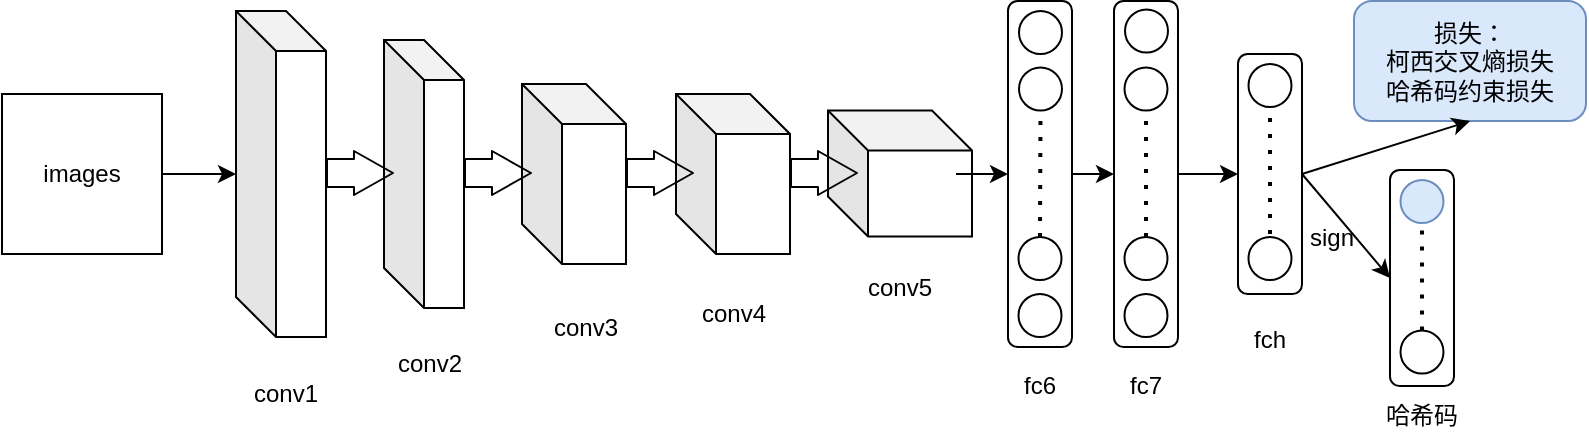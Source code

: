 <mxfile version="14.6.9" type="github">
  <diagram id="HBIsmfsJWA4zhFUqbbgt" name="Page-1">
    <mxGraphModel dx="942" dy="624" grid="0" gridSize="10" guides="1" tooltips="1" connect="1" arrows="1" fold="1" page="1" pageScale="1" pageWidth="827" pageHeight="1169" math="0" shadow="0">
      <root>
        <mxCell id="0" />
        <mxCell id="1" parent="0" />
        <mxCell id="NSWClLgl1WzTpq_IJOki-1" value="" style="shape=cube;whiteSpace=wrap;html=1;boundedLbl=1;backgroundOutline=1;darkOpacity=0.05;darkOpacity2=0.1;flipH=0;flipV=0;" vertex="1" parent="1">
          <mxGeometry x="137" y="213.5" width="45" height="163" as="geometry" />
        </mxCell>
        <mxCell id="NSWClLgl1WzTpq_IJOki-2" value="images" style="whiteSpace=wrap;html=1;aspect=fixed;" vertex="1" parent="1">
          <mxGeometry x="20" y="255" width="80" height="80" as="geometry" />
        </mxCell>
        <mxCell id="NSWClLgl1WzTpq_IJOki-3" value="" style="endArrow=classic;html=1;" edge="1" parent="1" source="NSWClLgl1WzTpq_IJOki-2" target="NSWClLgl1WzTpq_IJOki-1">
          <mxGeometry width="50" height="50" relative="1" as="geometry">
            <mxPoint x="110" y="350" as="sourcePoint" />
            <mxPoint x="160" y="300" as="targetPoint" />
          </mxGeometry>
        </mxCell>
        <mxCell id="NSWClLgl1WzTpq_IJOki-4" value="" style="shape=cube;whiteSpace=wrap;html=1;boundedLbl=1;backgroundOutline=1;darkOpacity=0.05;darkOpacity2=0.1;" vertex="1" parent="1">
          <mxGeometry x="211" y="228" width="40" height="134" as="geometry" />
        </mxCell>
        <mxCell id="NSWClLgl1WzTpq_IJOki-5" value="" style="shape=cube;whiteSpace=wrap;html=1;boundedLbl=1;backgroundOutline=1;darkOpacity=0.05;darkOpacity2=0.1;" vertex="1" parent="1">
          <mxGeometry x="280" y="250" width="52" height="90" as="geometry" />
        </mxCell>
        <mxCell id="NSWClLgl1WzTpq_IJOki-6" value="" style="shape=cube;whiteSpace=wrap;html=1;boundedLbl=1;backgroundOutline=1;darkOpacity=0.05;darkOpacity2=0.1;" vertex="1" parent="1">
          <mxGeometry x="357" y="255" width="57" height="80" as="geometry" />
        </mxCell>
        <mxCell id="NSWClLgl1WzTpq_IJOki-7" value="" style="shape=cube;whiteSpace=wrap;html=1;boundedLbl=1;backgroundOutline=1;darkOpacity=0.05;darkOpacity2=0.1;" vertex="1" parent="1">
          <mxGeometry x="433" y="263.25" width="72" height="63" as="geometry" />
        </mxCell>
        <mxCell id="NSWClLgl1WzTpq_IJOki-8" value="" style="rounded=1;whiteSpace=wrap;html=1;" vertex="1" parent="1">
          <mxGeometry x="523" y="208.5" width="32" height="173" as="geometry" />
        </mxCell>
        <mxCell id="NSWClLgl1WzTpq_IJOki-9" value="" style="rounded=1;whiteSpace=wrap;html=1;" vertex="1" parent="1">
          <mxGeometry x="638" y="235" width="32" height="120" as="geometry" />
        </mxCell>
        <mxCell id="NSWClLgl1WzTpq_IJOki-10" value="" style="ellipse;whiteSpace=wrap;html=1;aspect=fixed;" vertex="1" parent="1">
          <mxGeometry x="528.5" y="213.5" width="21.5" height="21.5" as="geometry" />
        </mxCell>
        <mxCell id="NSWClLgl1WzTpq_IJOki-11" value="" style="ellipse;whiteSpace=wrap;html=1;aspect=fixed;" vertex="1" parent="1">
          <mxGeometry x="528.5" y="241.75" width="21.5" height="21.5" as="geometry" />
        </mxCell>
        <mxCell id="NSWClLgl1WzTpq_IJOki-12" value="" style="ellipse;whiteSpace=wrap;html=1;aspect=fixed;" vertex="1" parent="1">
          <mxGeometry x="528.25" y="355" width="21.5" height="21.5" as="geometry" />
        </mxCell>
        <mxCell id="NSWClLgl1WzTpq_IJOki-13" value="" style="ellipse;whiteSpace=wrap;html=1;aspect=fixed;" vertex="1" parent="1">
          <mxGeometry x="528.25" y="326.5" width="21.5" height="21.5" as="geometry" />
        </mxCell>
        <mxCell id="NSWClLgl1WzTpq_IJOki-14" value="" style="endArrow=none;dashed=1;html=1;dashPattern=1 3;strokeWidth=2;entryX=0.5;entryY=1;entryDx=0;entryDy=0;exitX=0.5;exitY=0;exitDx=0;exitDy=0;" edge="1" parent="1">
          <mxGeometry width="50" height="50" relative="1" as="geometry">
            <mxPoint x="582" y="312.25" as="sourcePoint" />
            <mxPoint x="582" y="253.25" as="targetPoint" />
          </mxGeometry>
        </mxCell>
        <mxCell id="NSWClLgl1WzTpq_IJOki-15" value="" style="rounded=1;whiteSpace=wrap;html=1;" vertex="1" parent="1">
          <mxGeometry x="576" y="208.5" width="32" height="173" as="geometry" />
        </mxCell>
        <mxCell id="NSWClLgl1WzTpq_IJOki-16" value="" style="ellipse;whiteSpace=wrap;html=1;aspect=fixed;" vertex="1" parent="1">
          <mxGeometry x="581.5" y="212.75" width="21.5" height="21.5" as="geometry" />
        </mxCell>
        <mxCell id="NSWClLgl1WzTpq_IJOki-17" value="" style="ellipse;whiteSpace=wrap;html=1;aspect=fixed;" vertex="1" parent="1">
          <mxGeometry x="581.25" y="241.75" width="21.5" height="21.5" as="geometry" />
        </mxCell>
        <mxCell id="NSWClLgl1WzTpq_IJOki-18" value="" style="ellipse;whiteSpace=wrap;html=1;aspect=fixed;" vertex="1" parent="1">
          <mxGeometry x="581.25" y="355" width="21.5" height="21.5" as="geometry" />
        </mxCell>
        <mxCell id="NSWClLgl1WzTpq_IJOki-19" value="" style="ellipse;whiteSpace=wrap;html=1;aspect=fixed;" vertex="1" parent="1">
          <mxGeometry x="581.25" y="326.5" width="21.5" height="21.5" as="geometry" />
        </mxCell>
        <mxCell id="NSWClLgl1WzTpq_IJOki-20" value="" style="endArrow=none;dashed=1;html=1;dashPattern=1 3;strokeWidth=2;entryX=0.5;entryY=1;entryDx=0;entryDy=0;exitX=0.5;exitY=0;exitDx=0;exitDy=0;" edge="1" parent="1" source="NSWClLgl1WzTpq_IJOki-13" target="NSWClLgl1WzTpq_IJOki-11">
          <mxGeometry width="50" height="50" relative="1" as="geometry">
            <mxPoint x="415" y="446" as="sourcePoint" />
            <mxPoint x="465" y="396" as="targetPoint" />
          </mxGeometry>
        </mxCell>
        <mxCell id="NSWClLgl1WzTpq_IJOki-21" value="" style="endArrow=none;dashed=1;html=1;dashPattern=1 3;strokeWidth=2;entryX=0.5;entryY=1;entryDx=0;entryDy=0;exitX=0.5;exitY=0;exitDx=0;exitDy=0;" edge="1" parent="1" source="NSWClLgl1WzTpq_IJOki-19" target="NSWClLgl1WzTpq_IJOki-17">
          <mxGeometry width="50" height="50" relative="1" as="geometry">
            <mxPoint x="419" y="434" as="sourcePoint" />
            <mxPoint x="469" y="384" as="targetPoint" />
          </mxGeometry>
        </mxCell>
        <mxCell id="NSWClLgl1WzTpq_IJOki-22" value="" style="endArrow=classic;html=1;exitX=1;exitY=0.5;exitDx=0;exitDy=0;entryX=0;entryY=0.5;entryDx=0;entryDy=0;" edge="1" parent="1" source="NSWClLgl1WzTpq_IJOki-8" target="NSWClLgl1WzTpq_IJOki-15">
          <mxGeometry width="50" height="50" relative="1" as="geometry">
            <mxPoint x="422" y="435" as="sourcePoint" />
            <mxPoint x="472" y="385" as="targetPoint" />
          </mxGeometry>
        </mxCell>
        <mxCell id="NSWClLgl1WzTpq_IJOki-23" value="" style="ellipse;whiteSpace=wrap;html=1;aspect=fixed;" vertex="1" parent="1">
          <mxGeometry x="643.25" y="240" width="21.5" height="21.5" as="geometry" />
        </mxCell>
        <mxCell id="NSWClLgl1WzTpq_IJOki-24" value="" style="ellipse;whiteSpace=wrap;html=1;aspect=fixed;" vertex="1" parent="1">
          <mxGeometry x="643.25" y="326.5" width="21.5" height="21.5" as="geometry" />
        </mxCell>
        <mxCell id="NSWClLgl1WzTpq_IJOki-25" value="" style="endArrow=none;dashed=1;html=1;dashPattern=1 3;strokeWidth=2;entryX=0.5;entryY=1;entryDx=0;entryDy=0;" edge="1" parent="1" target="NSWClLgl1WzTpq_IJOki-23">
          <mxGeometry width="50" height="50" relative="1" as="geometry">
            <mxPoint x="654" y="325" as="sourcePoint" />
            <mxPoint x="704" y="404" as="targetPoint" />
          </mxGeometry>
        </mxCell>
        <mxCell id="NSWClLgl1WzTpq_IJOki-26" value="" style="endArrow=classic;html=1;exitX=1;exitY=0.5;exitDx=0;exitDy=0;entryX=0;entryY=0.5;entryDx=0;entryDy=0;" edge="1" parent="1" source="NSWClLgl1WzTpq_IJOki-15" target="NSWClLgl1WzTpq_IJOki-9">
          <mxGeometry width="50" height="50" relative="1" as="geometry">
            <mxPoint x="629" y="467" as="sourcePoint" />
            <mxPoint x="679" y="417" as="targetPoint" />
          </mxGeometry>
        </mxCell>
        <mxCell id="NSWClLgl1WzTpq_IJOki-27" value="" style="shape=flexArrow;endArrow=classic;html=1;width=14;endSize=6.17;endWidth=7;" edge="1" parent="1">
          <mxGeometry width="50" height="50" relative="1" as="geometry">
            <mxPoint x="182" y="294.5" as="sourcePoint" />
            <mxPoint x="216" y="294.5" as="targetPoint" />
          </mxGeometry>
        </mxCell>
        <mxCell id="NSWClLgl1WzTpq_IJOki-28" value="" style="shape=flexArrow;endArrow=classic;html=1;width=14;endSize=6.17;endWidth=7;" edge="1" parent="1">
          <mxGeometry width="50" height="50" relative="1" as="geometry">
            <mxPoint x="251" y="294.5" as="sourcePoint" />
            <mxPoint x="285" y="294.5" as="targetPoint" />
          </mxGeometry>
        </mxCell>
        <mxCell id="NSWClLgl1WzTpq_IJOki-29" value="" style="shape=flexArrow;endArrow=classic;html=1;width=14;endSize=6.17;endWidth=7;" edge="1" parent="1">
          <mxGeometry width="50" height="50" relative="1" as="geometry">
            <mxPoint x="332" y="294.5" as="sourcePoint" />
            <mxPoint x="366" y="294.5" as="targetPoint" />
          </mxGeometry>
        </mxCell>
        <mxCell id="NSWClLgl1WzTpq_IJOki-30" value="" style="shape=flexArrow;endArrow=classic;html=1;width=14;endSize=6.17;endWidth=7;" edge="1" parent="1">
          <mxGeometry width="50" height="50" relative="1" as="geometry">
            <mxPoint x="414" y="294.5" as="sourcePoint" />
            <mxPoint x="448" y="294.5" as="targetPoint" />
          </mxGeometry>
        </mxCell>
        <mxCell id="NSWClLgl1WzTpq_IJOki-31" value="" style="endArrow=classic;html=1;entryX=0;entryY=0.5;entryDx=0;entryDy=0;" edge="1" parent="1" target="NSWClLgl1WzTpq_IJOki-8">
          <mxGeometry width="50" height="50" relative="1" as="geometry">
            <mxPoint x="497" y="295" as="sourcePoint" />
            <mxPoint x="497" y="391" as="targetPoint" />
          </mxGeometry>
        </mxCell>
        <mxCell id="NSWClLgl1WzTpq_IJOki-36" value="" style="rounded=1;whiteSpace=wrap;html=1;" vertex="1" parent="1">
          <mxGeometry x="714" y="293" width="32" height="108" as="geometry" />
        </mxCell>
        <mxCell id="NSWClLgl1WzTpq_IJOki-37" value="" style="ellipse;whiteSpace=wrap;html=1;aspect=fixed;fillColor=#dae8fc;strokeColor=#6c8ebf;" vertex="1" parent="1">
          <mxGeometry x="719.25" y="298" width="21.5" height="21.5" as="geometry" />
        </mxCell>
        <mxCell id="NSWClLgl1WzTpq_IJOki-38" value="" style="endArrow=none;dashed=1;html=1;dashPattern=1 3;strokeWidth=2;entryX=0.5;entryY=1;entryDx=0;entryDy=0;startArrow=none;exitX=0.5;exitY=0;exitDx=0;exitDy=0;" edge="1" parent="1" source="NSWClLgl1WzTpq_IJOki-44" target="NSWClLgl1WzTpq_IJOki-37">
          <mxGeometry width="50" height="50" relative="1" as="geometry">
            <mxPoint x="730" y="364" as="sourcePoint" />
            <mxPoint x="780" y="462" as="targetPoint" />
          </mxGeometry>
        </mxCell>
        <mxCell id="NSWClLgl1WzTpq_IJOki-39" value="conv1" style="text;html=1;strokeColor=none;fillColor=none;align=center;verticalAlign=middle;whiteSpace=wrap;rounded=0;" vertex="1" parent="1">
          <mxGeometry x="142" y="395" width="40" height="20" as="geometry" />
        </mxCell>
        <mxCell id="NSWClLgl1WzTpq_IJOki-40" value="conv2" style="text;html=1;strokeColor=none;fillColor=none;align=center;verticalAlign=middle;whiteSpace=wrap;rounded=0;" vertex="1" parent="1">
          <mxGeometry x="214" y="380" width="40" height="20" as="geometry" />
        </mxCell>
        <mxCell id="NSWClLgl1WzTpq_IJOki-41" value="conv3" style="text;html=1;strokeColor=none;fillColor=none;align=center;verticalAlign=middle;whiteSpace=wrap;rounded=0;" vertex="1" parent="1">
          <mxGeometry x="292" y="361.5" width="40" height="20" as="geometry" />
        </mxCell>
        <mxCell id="NSWClLgl1WzTpq_IJOki-42" value="conv4" style="text;html=1;strokeColor=none;fillColor=none;align=center;verticalAlign=middle;whiteSpace=wrap;rounded=0;" vertex="1" parent="1">
          <mxGeometry x="366" y="355" width="40" height="20" as="geometry" />
        </mxCell>
        <mxCell id="NSWClLgl1WzTpq_IJOki-43" value="conv5" style="text;html=1;strokeColor=none;fillColor=none;align=center;verticalAlign=middle;whiteSpace=wrap;rounded=0;" vertex="1" parent="1">
          <mxGeometry x="449" y="342" width="40" height="20" as="geometry" />
        </mxCell>
        <mxCell id="NSWClLgl1WzTpq_IJOki-44" value="" style="ellipse;whiteSpace=wrap;html=1;aspect=fixed;" vertex="1" parent="1">
          <mxGeometry x="719.25" y="373.25" width="21.5" height="21.5" as="geometry" />
        </mxCell>
        <mxCell id="NSWClLgl1WzTpq_IJOki-46" value="" style="endArrow=classic;html=1;exitX=1;exitY=0.5;exitDx=0;exitDy=0;entryX=0;entryY=0.5;entryDx=0;entryDy=0;" edge="1" parent="1" source="NSWClLgl1WzTpq_IJOki-9" target="NSWClLgl1WzTpq_IJOki-36">
          <mxGeometry width="50" height="50" relative="1" as="geometry">
            <mxPoint x="655" y="489" as="sourcePoint" />
            <mxPoint x="705" y="439" as="targetPoint" />
          </mxGeometry>
        </mxCell>
        <mxCell id="NSWClLgl1WzTpq_IJOki-47" value="fc6" style="text;html=1;strokeColor=none;fillColor=none;align=center;verticalAlign=middle;whiteSpace=wrap;rounded=0;" vertex="1" parent="1">
          <mxGeometry x="519" y="391" width="40" height="20" as="geometry" />
        </mxCell>
        <mxCell id="NSWClLgl1WzTpq_IJOki-48" value="fc7" style="text;html=1;strokeColor=none;fillColor=none;align=center;verticalAlign=middle;whiteSpace=wrap;rounded=0;" vertex="1" parent="1">
          <mxGeometry x="572" y="391" width="40" height="20" as="geometry" />
        </mxCell>
        <mxCell id="NSWClLgl1WzTpq_IJOki-49" value="fch" style="text;html=1;strokeColor=none;fillColor=none;align=center;verticalAlign=middle;whiteSpace=wrap;rounded=0;" vertex="1" parent="1">
          <mxGeometry x="634" y="368" width="40" height="20" as="geometry" />
        </mxCell>
        <mxCell id="NSWClLgl1WzTpq_IJOki-51" value="sign" style="text;html=1;strokeColor=none;fillColor=none;align=center;verticalAlign=middle;whiteSpace=wrap;rounded=0;" vertex="1" parent="1">
          <mxGeometry x="665" y="317" width="40" height="20" as="geometry" />
        </mxCell>
        <mxCell id="NSWClLgl1WzTpq_IJOki-52" value="哈希码" style="text;html=1;strokeColor=none;fillColor=none;align=center;verticalAlign=middle;whiteSpace=wrap;rounded=0;" vertex="1" parent="1">
          <mxGeometry x="710" y="406.25" width="40" height="20" as="geometry" />
        </mxCell>
        <mxCell id="NSWClLgl1WzTpq_IJOki-53" value="&lt;div&gt;&lt;span&gt;损失：&lt;/span&gt;&lt;/div&gt;&lt;div&gt;&lt;span&gt;柯西交叉熵损失&lt;/span&gt;&lt;/div&gt;&lt;div&gt;&lt;span&gt;哈希码约束损失&lt;/span&gt;&lt;/div&gt;" style="rounded=1;whiteSpace=wrap;html=1;align=center;fillColor=#dae8fc;strokeColor=#6c8ebf;" vertex="1" parent="1">
          <mxGeometry x="696" y="208.5" width="116" height="60" as="geometry" />
        </mxCell>
        <mxCell id="NSWClLgl1WzTpq_IJOki-56" value="" style="endArrow=classic;html=1;exitX=1;exitY=0.5;exitDx=0;exitDy=0;entryX=0.5;entryY=1;entryDx=0;entryDy=0;" edge="1" parent="1" source="NSWClLgl1WzTpq_IJOki-9" target="NSWClLgl1WzTpq_IJOki-53">
          <mxGeometry width="50" height="50" relative="1" as="geometry">
            <mxPoint x="632" y="546" as="sourcePoint" />
            <mxPoint x="682" y="496" as="targetPoint" />
          </mxGeometry>
        </mxCell>
      </root>
    </mxGraphModel>
  </diagram>
</mxfile>
